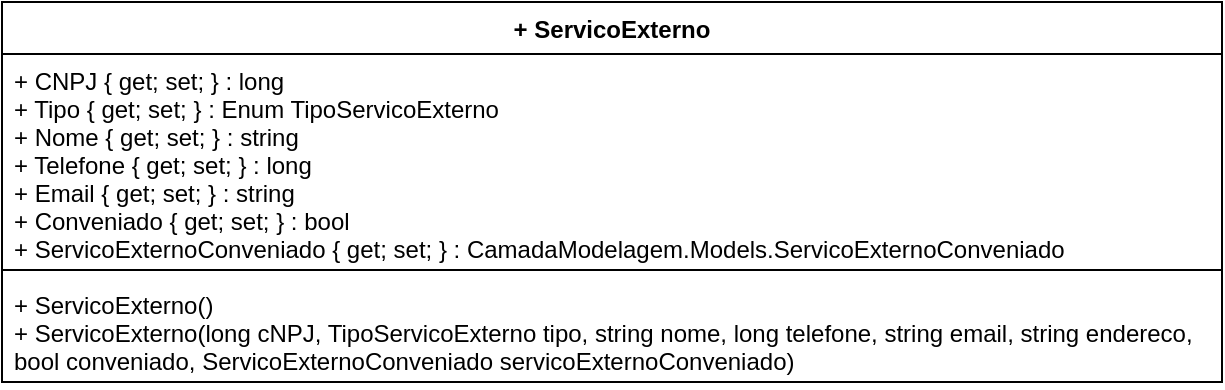 <mxfile version="12.2.0" type="device" pages="1"><diagram id="aeH4SGEEoyOoiou1zF-Y" name="Page-1"><mxGraphModel dx="984" dy="349" grid="1" gridSize="10" guides="1" tooltips="1" connect="1" arrows="1" fold="1" page="1" pageScale="1" pageWidth="1169" pageHeight="827" math="0" shadow="0"><root><mxCell id="0"/><mxCell id="1" parent="0"/><mxCell id="QVzqmgC1aSP6FY4luHf9-1" value="+ ServicoExterno" style="swimlane;fontStyle=1;align=center;verticalAlign=top;childLayout=stackLayout;horizontal=1;startSize=26;horizontalStack=0;resizeParent=1;resizeParentMax=0;resizeLast=0;collapsible=1;marginBottom=0;" vertex="1" parent="1"><mxGeometry x="40" y="80" width="610" height="190" as="geometry"/></mxCell><mxCell id="QVzqmgC1aSP6FY4luHf9-2" value="+ CNPJ { get; set; } : long&#10;+ Tipo { get; set; } : Enum TipoServicoExterno&#10;+ Nome { get; set; } : string&#10;+ Telefone { get; set; } : long&#10;+ Email { get; set; } : string&#10;+ Conveniado { get; set; } : bool&#10;+ ServicoExternoConveniado { get; set; } : CamadaModelagem.Models.ServicoExternoConveniado" style="text;strokeColor=none;fillColor=none;align=left;verticalAlign=top;spacingLeft=4;spacingRight=4;overflow=hidden;rotatable=0;points=[[0,0.5],[1,0.5]];portConstraint=eastwest;" vertex="1" parent="QVzqmgC1aSP6FY4luHf9-1"><mxGeometry y="26" width="610" height="104" as="geometry"/></mxCell><mxCell id="QVzqmgC1aSP6FY4luHf9-3" value="" style="line;strokeWidth=1;fillColor=none;align=left;verticalAlign=middle;spacingTop=-1;spacingLeft=3;spacingRight=3;rotatable=0;labelPosition=right;points=[];portConstraint=eastwest;" vertex="1" parent="QVzqmgC1aSP6FY4luHf9-1"><mxGeometry y="130" width="610" height="8" as="geometry"/></mxCell><mxCell id="QVzqmgC1aSP6FY4luHf9-4" value="+ ServicoExterno()&#10;+ ServicoExterno(long cNPJ, TipoServicoExterno tipo, string nome, long telefone, string email, string endereco, &#10;bool conveniado, ServicoExternoConveniado servicoExternoConveniado)" style="text;strokeColor=none;fillColor=none;align=left;verticalAlign=top;spacingLeft=4;spacingRight=4;overflow=hidden;rotatable=0;points=[[0,0.5],[1,0.5]];portConstraint=eastwest;" vertex="1" parent="QVzqmgC1aSP6FY4luHf9-1"><mxGeometry y="138" width="610" height="52" as="geometry"/></mxCell></root></mxGraphModel></diagram></mxfile>
